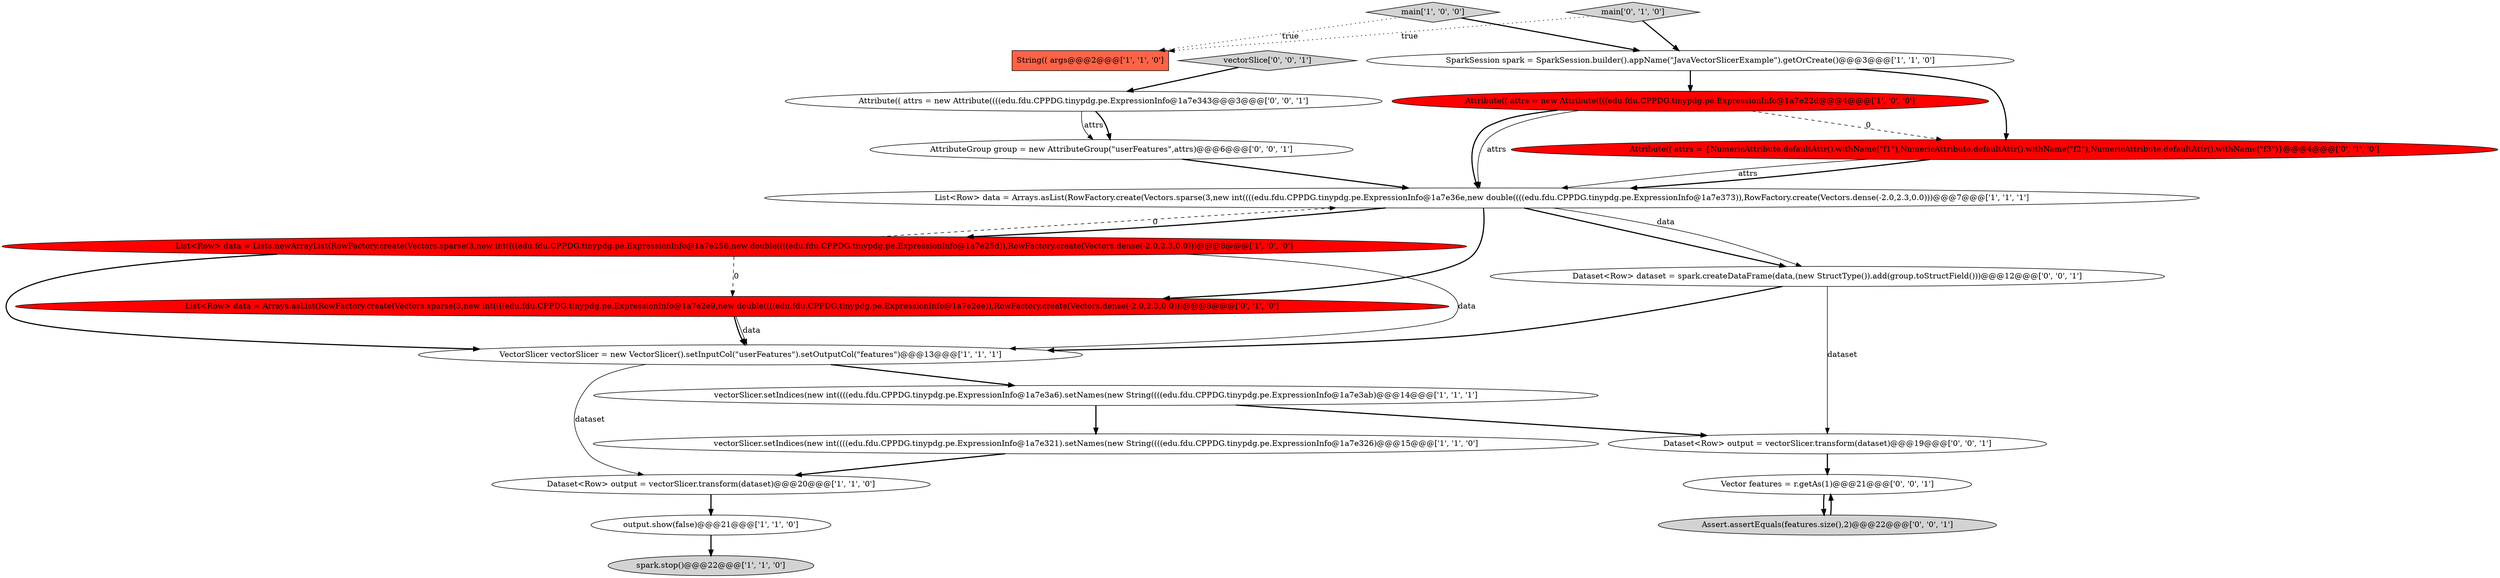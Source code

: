 digraph {
2 [style = filled, label = "main['1', '0', '0']", fillcolor = lightgray, shape = diamond image = "AAA0AAABBB1BBB"];
14 [style = filled, label = "main['0', '1', '0']", fillcolor = lightgray, shape = diamond image = "AAA0AAABBB2BBB"];
19 [style = filled, label = "Attribute(( attrs = new Attribute((((edu.fdu.CPPDG.tinypdg.pe.ExpressionInfo@1a7e343@@@3@@@['0', '0', '1']", fillcolor = white, shape = ellipse image = "AAA0AAABBB3BBB"];
9 [style = filled, label = "vectorSlicer.setIndices(new int((((edu.fdu.CPPDG.tinypdg.pe.ExpressionInfo@1a7e321).setNames(new String((((edu.fdu.CPPDG.tinypdg.pe.ExpressionInfo@1a7e326)@@@15@@@['1', '1', '0']", fillcolor = white, shape = ellipse image = "AAA0AAABBB1BBB"];
17 [style = filled, label = "Assert.assertEquals(features.size(),2)@@@22@@@['0', '0', '1']", fillcolor = lightgray, shape = ellipse image = "AAA0AAABBB3BBB"];
4 [style = filled, label = "Dataset<Row> output = vectorSlicer.transform(dataset)@@@20@@@['1', '1', '0']", fillcolor = white, shape = ellipse image = "AAA0AAABBB1BBB"];
11 [style = filled, label = "List<Row> data = Arrays.asList(RowFactory.create(Vectors.sparse(3,new int((((edu.fdu.CPPDG.tinypdg.pe.ExpressionInfo@1a7e36e,new double((((edu.fdu.CPPDG.tinypdg.pe.ExpressionInfo@1a7e373)),RowFactory.create(Vectors.dense(-2.0,2.3,0.0)))@@@7@@@['1', '1', '1']", fillcolor = white, shape = ellipse image = "AAA0AAABBB1BBB"];
8 [style = filled, label = "Attribute(( attrs = new Attribute((((edu.fdu.CPPDG.tinypdg.pe.ExpressionInfo@1a7e22d@@@4@@@['1', '0', '0']", fillcolor = red, shape = ellipse image = "AAA1AAABBB1BBB"];
20 [style = filled, label = "Vector features = r.getAs(1)@@@21@@@['0', '0', '1']", fillcolor = white, shape = ellipse image = "AAA0AAABBB3BBB"];
7 [style = filled, label = "VectorSlicer vectorSlicer = new VectorSlicer().setInputCol(\"userFeatures\").setOutputCol(\"features\")@@@13@@@['1', '1', '1']", fillcolor = white, shape = ellipse image = "AAA0AAABBB1BBB"];
3 [style = filled, label = "vectorSlicer.setIndices(new int((((edu.fdu.CPPDG.tinypdg.pe.ExpressionInfo@1a7e3a6).setNames(new String((((edu.fdu.CPPDG.tinypdg.pe.ExpressionInfo@1a7e3ab)@@@14@@@['1', '1', '1']", fillcolor = white, shape = ellipse image = "AAA0AAABBB1BBB"];
6 [style = filled, label = "SparkSession spark = SparkSession.builder().appName(\"JavaVectorSlicerExample\").getOrCreate()@@@3@@@['1', '1', '0']", fillcolor = white, shape = ellipse image = "AAA0AAABBB1BBB"];
18 [style = filled, label = "Dataset<Row> dataset = spark.createDataFrame(data,(new StructType()).add(group.toStructField()))@@@12@@@['0', '0', '1']", fillcolor = white, shape = ellipse image = "AAA0AAABBB3BBB"];
1 [style = filled, label = "spark.stop()@@@22@@@['1', '1', '0']", fillcolor = lightgray, shape = ellipse image = "AAA0AAABBB1BBB"];
10 [style = filled, label = "String(( args@@@2@@@['1', '1', '0']", fillcolor = tomato, shape = box image = "AAA0AAABBB1BBB"];
16 [style = filled, label = "vectorSlice['0', '0', '1']", fillcolor = lightgray, shape = diamond image = "AAA0AAABBB3BBB"];
13 [style = filled, label = "List<Row> data = Arrays.asList(RowFactory.create(Vectors.sparse(3,new int((((edu.fdu.CPPDG.tinypdg.pe.ExpressionInfo@1a7e2e9,new double((((edu.fdu.CPPDG.tinypdg.pe.ExpressionInfo@1a7e2ee)),RowFactory.create(Vectors.dense(-2.0,2.3,0.0)))@@@8@@@['0', '1', '0']", fillcolor = red, shape = ellipse image = "AAA1AAABBB2BBB"];
15 [style = filled, label = "AttributeGroup group = new AttributeGroup(\"userFeatures\",attrs)@@@6@@@['0', '0', '1']", fillcolor = white, shape = ellipse image = "AAA0AAABBB3BBB"];
21 [style = filled, label = "Dataset<Row> output = vectorSlicer.transform(dataset)@@@19@@@['0', '0', '1']", fillcolor = white, shape = ellipse image = "AAA0AAABBB3BBB"];
0 [style = filled, label = "List<Row> data = Lists.newArrayList(RowFactory.create(Vectors.sparse(3,new int((((edu.fdu.CPPDG.tinypdg.pe.ExpressionInfo@1a7e258,new double((((edu.fdu.CPPDG.tinypdg.pe.ExpressionInfo@1a7e25d)),RowFactory.create(Vectors.dense(-2.0,2.3,0.0)))@@@8@@@['1', '0', '0']", fillcolor = red, shape = ellipse image = "AAA1AAABBB1BBB"];
12 [style = filled, label = "Attribute(( attrs = {NumericAttribute.defaultAttr().withName(\"f1\"),NumericAttribute.defaultAttr().withName(\"f2\"),NumericAttribute.defaultAttr().withName(\"f3\")}@@@4@@@['0', '1', '0']", fillcolor = red, shape = ellipse image = "AAA1AAABBB2BBB"];
5 [style = filled, label = "output.show(false)@@@21@@@['1', '1', '0']", fillcolor = white, shape = ellipse image = "AAA0AAABBB1BBB"];
20->17 [style = bold, label=""];
2->6 [style = bold, label=""];
9->4 [style = bold, label=""];
18->21 [style = solid, label="dataset"];
12->11 [style = bold, label=""];
19->15 [style = solid, label="attrs"];
8->12 [style = dashed, label="0"];
12->11 [style = solid, label="attrs"];
0->11 [style = dashed, label="0"];
13->7 [style = solid, label="data"];
16->19 [style = bold, label=""];
8->11 [style = solid, label="attrs"];
14->10 [style = dotted, label="true"];
11->18 [style = bold, label=""];
7->3 [style = bold, label=""];
0->7 [style = bold, label=""];
3->9 [style = bold, label=""];
5->1 [style = bold, label=""];
11->0 [style = bold, label=""];
21->20 [style = bold, label=""];
15->11 [style = bold, label=""];
0->7 [style = solid, label="data"];
7->4 [style = solid, label="dataset"];
13->7 [style = bold, label=""];
11->13 [style = bold, label=""];
6->8 [style = bold, label=""];
11->18 [style = solid, label="data"];
0->13 [style = dashed, label="0"];
3->21 [style = bold, label=""];
19->15 [style = bold, label=""];
18->7 [style = bold, label=""];
8->11 [style = bold, label=""];
4->5 [style = bold, label=""];
14->6 [style = bold, label=""];
2->10 [style = dotted, label="true"];
17->20 [style = bold, label=""];
6->12 [style = bold, label=""];
}
